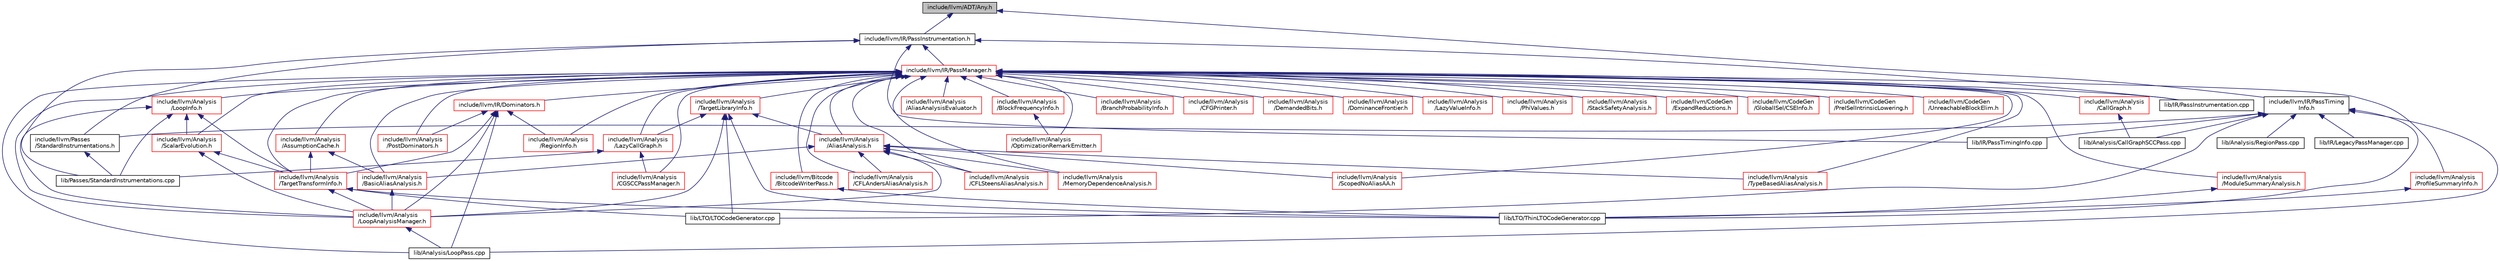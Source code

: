 digraph "include/llvm/ADT/Any.h"
{
 // LATEX_PDF_SIZE
  bgcolor="transparent";
  edge [fontname="Helvetica",fontsize="10",labelfontname="Helvetica",labelfontsize="10"];
  node [fontname="Helvetica",fontsize="10",shape="box"];
  Node1 [label="include/llvm/ADT/Any.h",height=0.2,width=0.4,color="black", fillcolor="grey75", style="filled", fontcolor="black",tooltip=" "];
  Node1 -> Node2 [dir="back",color="midnightblue",fontsize="10",style="solid",fontname="Helvetica"];
  Node2 [label="include/llvm/IR/PassInstrumentation.h",height=0.2,width=0.4,color="black",URL="$PassInstrumentation_8h.html",tooltip="This file defines the Pass Instrumentation classes that provide instrumentation points into the pass ..."];
  Node2 -> Node3 [dir="back",color="midnightblue",fontsize="10",style="solid",fontname="Helvetica"];
  Node3 [label="include/llvm/IR/PassManager.h",height=0.2,width=0.4,color="red",URL="$PassManager_8h.html",tooltip="This header defines various interfaces for pass management in LLVM."];
  Node3 -> Node4 [dir="back",color="midnightblue",fontsize="10",style="solid",fontname="Helvetica"];
  Node4 [label="include/llvm/Analysis\l/AliasAnalysis.h",height=0.2,width=0.4,color="red",URL="$AliasAnalysis_8h.html",tooltip=" "];
  Node4 -> Node99 [dir="back",color="midnightblue",fontsize="10",style="solid",fontname="Helvetica"];
  Node99 [label="include/llvm/Analysis\l/BasicAliasAnalysis.h",height=0.2,width=0.4,color="red",URL="$BasicAliasAnalysis_8h.html",tooltip="This is the interface for LLVM's primary stateless and local alias analysis."];
  Node99 -> Node100 [dir="back",color="midnightblue",fontsize="10",style="solid",fontname="Helvetica"];
  Node100 [label="include/llvm/Analysis\l/LoopAnalysisManager.h",height=0.2,width=0.4,color="red",URL="$LoopAnalysisManager_8h.html",tooltip="This header provides classes for managing per-loop analyses."];
  Node100 -> Node142 [dir="back",color="midnightblue",fontsize="10",style="solid",fontname="Helvetica"];
  Node142 [label="lib/Analysis/LoopPass.cpp",height=0.2,width=0.4,color="black",URL="$LoopPass_8cpp.html",tooltip=" "];
  Node4 -> Node161 [dir="back",color="midnightblue",fontsize="10",style="solid",fontname="Helvetica"];
  Node161 [label="include/llvm/Analysis\l/CFLAndersAliasAnalysis.h",height=0.2,width=0.4,color="red",URL="$CFLAndersAliasAnalysis_8h.html",tooltip="This is the interface for LLVM's inclusion-based alias analysis implemented with CFL graph reachabili..."];
  Node4 -> Node163 [dir="back",color="midnightblue",fontsize="10",style="solid",fontname="Helvetica"];
  Node163 [label="include/llvm/Analysis\l/CFLSteensAliasAnalysis.h",height=0.2,width=0.4,color="red",URL="$CFLSteensAliasAnalysis_8h.html",tooltip="This is the interface for LLVM's unification-based alias analysis implemented with CFL graph reachabi..."];
  Node4 -> Node100 [dir="back",color="midnightblue",fontsize="10",style="solid",fontname="Helvetica"];
  Node4 -> Node220 [dir="back",color="midnightblue",fontsize="10",style="solid",fontname="Helvetica"];
  Node220 [label="include/llvm/Analysis\l/MemoryDependenceAnalysis.h",height=0.2,width=0.4,color="red",URL="$MemoryDependenceAnalysis_8h.html",tooltip=" "];
  Node4 -> Node252 [dir="back",color="midnightblue",fontsize="10",style="solid",fontname="Helvetica"];
  Node252 [label="include/llvm/Analysis\l/ScopedNoAliasAA.h",height=0.2,width=0.4,color="red",URL="$ScopedNoAliasAA_8h.html",tooltip="This is the interface for a metadata-based scoped no-alias analysis."];
  Node4 -> Node254 [dir="back",color="midnightblue",fontsize="10",style="solid",fontname="Helvetica"];
  Node254 [label="include/llvm/Analysis\l/TypeBasedAliasAnalysis.h",height=0.2,width=0.4,color="red",URL="$TypeBasedAliasAnalysis_8h.html",tooltip="This is the interface for a metadata-based TBAA."];
  Node3 -> Node1337 [dir="back",color="midnightblue",fontsize="10",style="solid",fontname="Helvetica"];
  Node1337 [label="include/llvm/Analysis\l/AliasAnalysisEvaluator.h",height=0.2,width=0.4,color="red",URL="$AliasAnalysisEvaluator_8h.html",tooltip="This file implements a simple N^2 alias analysis accuracy evaluator."];
  Node3 -> Node1338 [dir="back",color="midnightblue",fontsize="10",style="solid",fontname="Helvetica"];
  Node1338 [label="include/llvm/Analysis\l/AssumptionCache.h",height=0.2,width=0.4,color="red",URL="$AssumptionCache_8h.html",tooltip=" "];
  Node1338 -> Node99 [dir="back",color="midnightblue",fontsize="10",style="solid",fontname="Helvetica"];
  Node1338 -> Node1344 [dir="back",color="midnightblue",fontsize="10",style="solid",fontname="Helvetica"];
  Node1344 [label="include/llvm/Analysis\l/TargetTransformInfo.h",height=0.2,width=0.4,color="red",URL="$TargetTransformInfo_8h.html",tooltip="This pass exposes codegen information to IR-level passes."];
  Node1344 -> Node100 [dir="back",color="midnightblue",fontsize="10",style="solid",fontname="Helvetica"];
  Node1344 -> Node1354 [dir="back",color="midnightblue",fontsize="10",style="solid",fontname="Helvetica"];
  Node1354 [label="lib/LTO/LTOCodeGenerator.cpp",height=0.2,width=0.4,color="black",URL="$LTOCodeGenerator_8cpp.html",tooltip=" "];
  Node1344 -> Node1355 [dir="back",color="midnightblue",fontsize="10",style="solid",fontname="Helvetica"];
  Node1355 [label="lib/LTO/ThinLTOCodeGenerator.cpp",height=0.2,width=0.4,color="black",URL="$ThinLTOCodeGenerator_8cpp.html",tooltip=" "];
  Node3 -> Node99 [dir="back",color="midnightblue",fontsize="10",style="solid",fontname="Helvetica"];
  Node3 -> Node1378 [dir="back",color="midnightblue",fontsize="10",style="solid",fontname="Helvetica"];
  Node1378 [label="include/llvm/Analysis\l/BlockFrequencyInfo.h",height=0.2,width=0.4,color="red",URL="$BlockFrequencyInfo_8h.html",tooltip=" "];
  Node1378 -> Node1382 [dir="back",color="midnightblue",fontsize="10",style="solid",fontname="Helvetica"];
  Node1382 [label="include/llvm/Analysis\l/OptimizationRemarkEmitter.h",height=0.2,width=0.4,color="red",URL="$OptimizationRemarkEmitter_8h.html",tooltip=" "];
  Node3 -> Node1392 [dir="back",color="midnightblue",fontsize="10",style="solid",fontname="Helvetica"];
  Node1392 [label="include/llvm/Analysis\l/BranchProbabilityInfo.h",height=0.2,width=0.4,color="red",URL="$BranchProbabilityInfo_8h.html",tooltip=" "];
  Node3 -> Node1396 [dir="back",color="midnightblue",fontsize="10",style="solid",fontname="Helvetica"];
  Node1396 [label="include/llvm/Analysis\l/CFGPrinter.h",height=0.2,width=0.4,color="red",URL="$CFGPrinter_8h.html",tooltip=" "];
  Node3 -> Node161 [dir="back",color="midnightblue",fontsize="10",style="solid",fontname="Helvetica"];
  Node3 -> Node163 [dir="back",color="midnightblue",fontsize="10",style="solid",fontname="Helvetica"];
  Node3 -> Node1402 [dir="back",color="midnightblue",fontsize="10",style="solid",fontname="Helvetica"];
  Node1402 [label="include/llvm/Analysis\l/CGSCCPassManager.h",height=0.2,width=0.4,color="red",URL="$CGSCCPassManager_8h.html",tooltip="This header provides classes for managing passes over SCCs of the call graph."];
  Node3 -> Node1407 [dir="back",color="midnightblue",fontsize="10",style="solid",fontname="Helvetica"];
  Node1407 [label="include/llvm/Analysis\l/CallGraph.h",height=0.2,width=0.4,color="red",URL="$CallGraph_8h.html",tooltip="This file provides interfaces used to build and manipulate a call graph, which is a very useful tool ..."];
  Node1407 -> Node1412 [dir="back",color="midnightblue",fontsize="10",style="solid",fontname="Helvetica"];
  Node1412 [label="lib/Analysis/CallGraphSCCPass.cpp",height=0.2,width=0.4,color="black",URL="$CallGraphSCCPass_8cpp.html",tooltip=" "];
  Node3 -> Node1414 [dir="back",color="midnightblue",fontsize="10",style="solid",fontname="Helvetica"];
  Node1414 [label="include/llvm/Analysis\l/DemandedBits.h",height=0.2,width=0.4,color="red",URL="$DemandedBits_8h.html",tooltip=" "];
  Node3 -> Node1415 [dir="back",color="midnightblue",fontsize="10",style="solid",fontname="Helvetica"];
  Node1415 [label="include/llvm/Analysis\l/DominanceFrontier.h",height=0.2,width=0.4,color="red",URL="$DominanceFrontier_8h.html",tooltip=" "];
  Node3 -> Node1420 [dir="back",color="midnightblue",fontsize="10",style="solid",fontname="Helvetica"];
  Node1420 [label="include/llvm/Analysis\l/LazyCallGraph.h",height=0.2,width=0.4,color="red",URL="$LazyCallGraph_8h.html",tooltip="Implements a lazy call graph analysis and related passes for the new pass manager."];
  Node1420 -> Node1402 [dir="back",color="midnightblue",fontsize="10",style="solid",fontname="Helvetica"];
  Node1420 -> Node1423 [dir="back",color="midnightblue",fontsize="10",style="solid",fontname="Helvetica"];
  Node1423 [label="lib/Passes/StandardInstrumentations.cpp",height=0.2,width=0.4,color="black",URL="$StandardInstrumentations_8cpp.html",tooltip="This file defines IR-printing pass instrumentation callbacks as well as StandardInstrumentations clas..."];
  Node3 -> Node1424 [dir="back",color="midnightblue",fontsize="10",style="solid",fontname="Helvetica"];
  Node1424 [label="include/llvm/Analysis\l/LazyValueInfo.h",height=0.2,width=0.4,color="red",URL="$LazyValueInfo_8h.html",tooltip=" "];
  Node3 -> Node100 [dir="back",color="midnightblue",fontsize="10",style="solid",fontname="Helvetica"];
  Node3 -> Node1425 [dir="back",color="midnightblue",fontsize="10",style="solid",fontname="Helvetica"];
  Node1425 [label="include/llvm/Analysis\l/LoopInfo.h",height=0.2,width=0.4,color="red",URL="$LoopInfo_8h.html",tooltip=" "];
  Node1425 -> Node100 [dir="back",color="midnightblue",fontsize="10",style="solid",fontname="Helvetica"];
  Node1425 -> Node1433 [dir="back",color="midnightblue",fontsize="10",style="solid",fontname="Helvetica"];
  Node1433 [label="include/llvm/Analysis\l/ScalarEvolution.h",height=0.2,width=0.4,color="red",URL="$ScalarEvolution_8h.html",tooltip=" "];
  Node1433 -> Node100 [dir="back",color="midnightblue",fontsize="10",style="solid",fontname="Helvetica"];
  Node1433 -> Node1344 [dir="back",color="midnightblue",fontsize="10",style="solid",fontname="Helvetica"];
  Node1425 -> Node1344 [dir="back",color="midnightblue",fontsize="10",style="solid",fontname="Helvetica"];
  Node1425 -> Node1423 [dir="back",color="midnightblue",fontsize="10",style="solid",fontname="Helvetica"];
  Node3 -> Node220 [dir="back",color="midnightblue",fontsize="10",style="solid",fontname="Helvetica"];
  Node3 -> Node1451 [dir="back",color="midnightblue",fontsize="10",style="solid",fontname="Helvetica"];
  Node1451 [label="include/llvm/Analysis\l/ModuleSummaryAnalysis.h",height=0.2,width=0.4,color="red",URL="$ModuleSummaryAnalysis_8h.html",tooltip="This is the interface to build a ModuleSummaryIndex for a module."];
  Node1451 -> Node1355 [dir="back",color="midnightblue",fontsize="10",style="solid",fontname="Helvetica"];
  Node3 -> Node1382 [dir="back",color="midnightblue",fontsize="10",style="solid",fontname="Helvetica"];
  Node3 -> Node1453 [dir="back",color="midnightblue",fontsize="10",style="solid",fontname="Helvetica"];
  Node1453 [label="include/llvm/Analysis\l/PhiValues.h",height=0.2,width=0.4,color="red",URL="$PhiValues_8h.html",tooltip=" "];
  Node3 -> Node1455 [dir="back",color="midnightblue",fontsize="10",style="solid",fontname="Helvetica"];
  Node1455 [label="include/llvm/Analysis\l/PostDominators.h",height=0.2,width=0.4,color="red",URL="$PostDominators_8h.html",tooltip=" "];
  Node3 -> Node1469 [dir="back",color="midnightblue",fontsize="10",style="solid",fontname="Helvetica"];
  Node1469 [label="include/llvm/Analysis\l/ProfileSummaryInfo.h",height=0.2,width=0.4,color="red",URL="$ProfileSummaryInfo_8h.html",tooltip=" "];
  Node1469 -> Node1355 [dir="back",color="midnightblue",fontsize="10",style="solid",fontname="Helvetica"];
  Node3 -> Node1470 [dir="back",color="midnightblue",fontsize="10",style="solid",fontname="Helvetica"];
  Node1470 [label="include/llvm/Analysis\l/RegionInfo.h",height=0.2,width=0.4,color="red",URL="$RegionInfo_8h.html",tooltip=" "];
  Node3 -> Node1433 [dir="back",color="midnightblue",fontsize="10",style="solid",fontname="Helvetica"];
  Node3 -> Node252 [dir="back",color="midnightblue",fontsize="10",style="solid",fontname="Helvetica"];
  Node3 -> Node1474 [dir="back",color="midnightblue",fontsize="10",style="solid",fontname="Helvetica"];
  Node1474 [label="include/llvm/Analysis\l/StackSafetyAnalysis.h",height=0.2,width=0.4,color="red",URL="$StackSafetyAnalysis_8h.html",tooltip=" "];
  Node3 -> Node1475 [dir="back",color="midnightblue",fontsize="10",style="solid",fontname="Helvetica"];
  Node1475 [label="include/llvm/Analysis\l/TargetLibraryInfo.h",height=0.2,width=0.4,color="red",URL="$TargetLibraryInfo_8h.html",tooltip=" "];
  Node1475 -> Node4 [dir="back",color="midnightblue",fontsize="10",style="solid",fontname="Helvetica"];
  Node1475 -> Node1420 [dir="back",color="midnightblue",fontsize="10",style="solid",fontname="Helvetica"];
  Node1475 -> Node100 [dir="back",color="midnightblue",fontsize="10",style="solid",fontname="Helvetica"];
  Node1475 -> Node1354 [dir="back",color="midnightblue",fontsize="10",style="solid",fontname="Helvetica"];
  Node1475 -> Node1355 [dir="back",color="midnightblue",fontsize="10",style="solid",fontname="Helvetica"];
  Node3 -> Node1344 [dir="back",color="midnightblue",fontsize="10",style="solid",fontname="Helvetica"];
  Node3 -> Node254 [dir="back",color="midnightblue",fontsize="10",style="solid",fontname="Helvetica"];
  Node3 -> Node1490 [dir="back",color="midnightblue",fontsize="10",style="solid",fontname="Helvetica"];
  Node1490 [label="include/llvm/Bitcode\l/BitcodeWriterPass.h",height=0.2,width=0.4,color="red",URL="$BitcodeWriterPass_8h.html",tooltip="This file provides a bitcode writing pass."];
  Node1490 -> Node1355 [dir="back",color="midnightblue",fontsize="10",style="solid",fontname="Helvetica"];
  Node3 -> Node1491 [dir="back",color="midnightblue",fontsize="10",style="solid",fontname="Helvetica"];
  Node1491 [label="include/llvm/CodeGen\l/ExpandReductions.h",height=0.2,width=0.4,color="red",URL="$ExpandReductions_8h.html",tooltip=" "];
  Node3 -> Node337 [dir="back",color="midnightblue",fontsize="10",style="solid",fontname="Helvetica"];
  Node337 [label="include/llvm/CodeGen\l/GlobalISel/CSEInfo.h",height=0.2,width=0.4,color="red",URL="$CSEInfo_8h.html",tooltip=" "];
  Node3 -> Node1492 [dir="back",color="midnightblue",fontsize="10",style="solid",fontname="Helvetica"];
  Node1492 [label="include/llvm/CodeGen\l/PreISelIntrinsicLowering.h",height=0.2,width=0.4,color="red",URL="$PreISelIntrinsicLowering_8h.html",tooltip=" "];
  Node3 -> Node1494 [dir="back",color="midnightblue",fontsize="10",style="solid",fontname="Helvetica"];
  Node1494 [label="include/llvm/CodeGen\l/UnreachableBlockElim.h",height=0.2,width=0.4,color="red",URL="$UnreachableBlockElim_8h.html",tooltip=" "];
  Node3 -> Node1495 [dir="back",color="midnightblue",fontsize="10",style="solid",fontname="Helvetica"];
  Node1495 [label="include/llvm/IR/Dominators.h",height=0.2,width=0.4,color="red",URL="$Dominators_8h.html",tooltip=" "];
  Node1495 -> Node100 [dir="back",color="midnightblue",fontsize="10",style="solid",fontname="Helvetica"];
  Node1495 -> Node1455 [dir="back",color="midnightblue",fontsize="10",style="solid",fontname="Helvetica"];
  Node1495 -> Node1470 [dir="back",color="midnightblue",fontsize="10",style="solid",fontname="Helvetica"];
  Node1495 -> Node1344 [dir="back",color="midnightblue",fontsize="10",style="solid",fontname="Helvetica"];
  Node1495 -> Node142 [dir="back",color="midnightblue",fontsize="10",style="solid",fontname="Helvetica"];
  Node3 -> Node142 [dir="back",color="midnightblue",fontsize="10",style="solid",fontname="Helvetica"];
  Node3 -> Node1620 [dir="back",color="midnightblue",fontsize="10",style="solid",fontname="Helvetica"];
  Node1620 [label="lib/IR/PassInstrumentation.cpp",height=0.2,width=0.4,color="black",URL="$PassInstrumentation_8cpp.html",tooltip="This file provides the implementation of PassInstrumentation class."];
  Node2 -> Node1622 [dir="back",color="midnightblue",fontsize="10",style="solid",fontname="Helvetica"];
  Node1622 [label="include/llvm/Passes\l/StandardInstrumentations.h",height=0.2,width=0.4,color="black",URL="$StandardInstrumentations_8h.html",tooltip="This header defines a class that provides bookkeeping for all standard (i.e in-tree) pass instrumenta..."];
  Node1622 -> Node1423 [dir="back",color="midnightblue",fontsize="10",style="solid",fontname="Helvetica"];
  Node2 -> Node1620 [dir="back",color="midnightblue",fontsize="10",style="solid",fontname="Helvetica"];
  Node2 -> Node1623 [dir="back",color="midnightblue",fontsize="10",style="solid",fontname="Helvetica"];
  Node1623 [label="lib/IR/PassTimingInfo.cpp",height=0.2,width=0.4,color="black",URL="$PassTimingInfo_8cpp.html",tooltip=" "];
  Node2 -> Node1423 [dir="back",color="midnightblue",fontsize="10",style="solid",fontname="Helvetica"];
  Node1 -> Node1624 [dir="back",color="midnightblue",fontsize="10",style="solid",fontname="Helvetica"];
  Node1624 [label="include/llvm/IR/PassTiming\lInfo.h",height=0.2,width=0.4,color="black",URL="$PassTimingInfo_8h.html",tooltip="This header defines classes/functions to handle pass execution timing information with interfaces for..."];
  Node1624 -> Node1622 [dir="back",color="midnightblue",fontsize="10",style="solid",fontname="Helvetica"];
  Node1624 -> Node1412 [dir="back",color="midnightblue",fontsize="10",style="solid",fontname="Helvetica"];
  Node1624 -> Node142 [dir="back",color="midnightblue",fontsize="10",style="solid",fontname="Helvetica"];
  Node1624 -> Node1473 [dir="back",color="midnightblue",fontsize="10",style="solid",fontname="Helvetica"];
  Node1473 [label="lib/Analysis/RegionPass.cpp",height=0.2,width=0.4,color="black",URL="$RegionPass_8cpp.html",tooltip=" "];
  Node1624 -> Node1625 [dir="back",color="midnightblue",fontsize="10",style="solid",fontname="Helvetica"];
  Node1625 [label="lib/IR/LegacyPassManager.cpp",height=0.2,width=0.4,color="black",URL="$LegacyPassManager_8cpp.html",tooltip=" "];
  Node1624 -> Node1623 [dir="back",color="midnightblue",fontsize="10",style="solid",fontname="Helvetica"];
  Node1624 -> Node1354 [dir="back",color="midnightblue",fontsize="10",style="solid",fontname="Helvetica"];
  Node1624 -> Node1355 [dir="back",color="midnightblue",fontsize="10",style="solid",fontname="Helvetica"];
}
